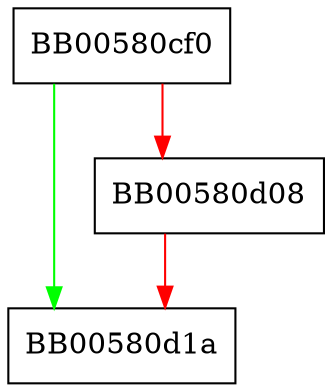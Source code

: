 digraph eckey_param_decode {
  node [shape="box"];
  graph [splines=ortho];
  BB00580cf0 -> BB00580d1a [color="green"];
  BB00580cf0 -> BB00580d08 [color="red"];
  BB00580d08 -> BB00580d1a [color="red"];
}